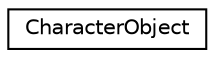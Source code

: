 digraph "Graphical Class Hierarchy"
{
 // LATEX_PDF_SIZE
  edge [fontname="Helvetica",fontsize="10",labelfontname="Helvetica",labelfontsize="10"];
  node [fontname="Helvetica",fontsize="10",shape=record];
  rankdir="LR";
  Node0 [label="CharacterObject",height=0.2,width=0.4,color="black", fillcolor="white", style="filled",URL="$structCharacterObject.html",tooltip=" "];
}
